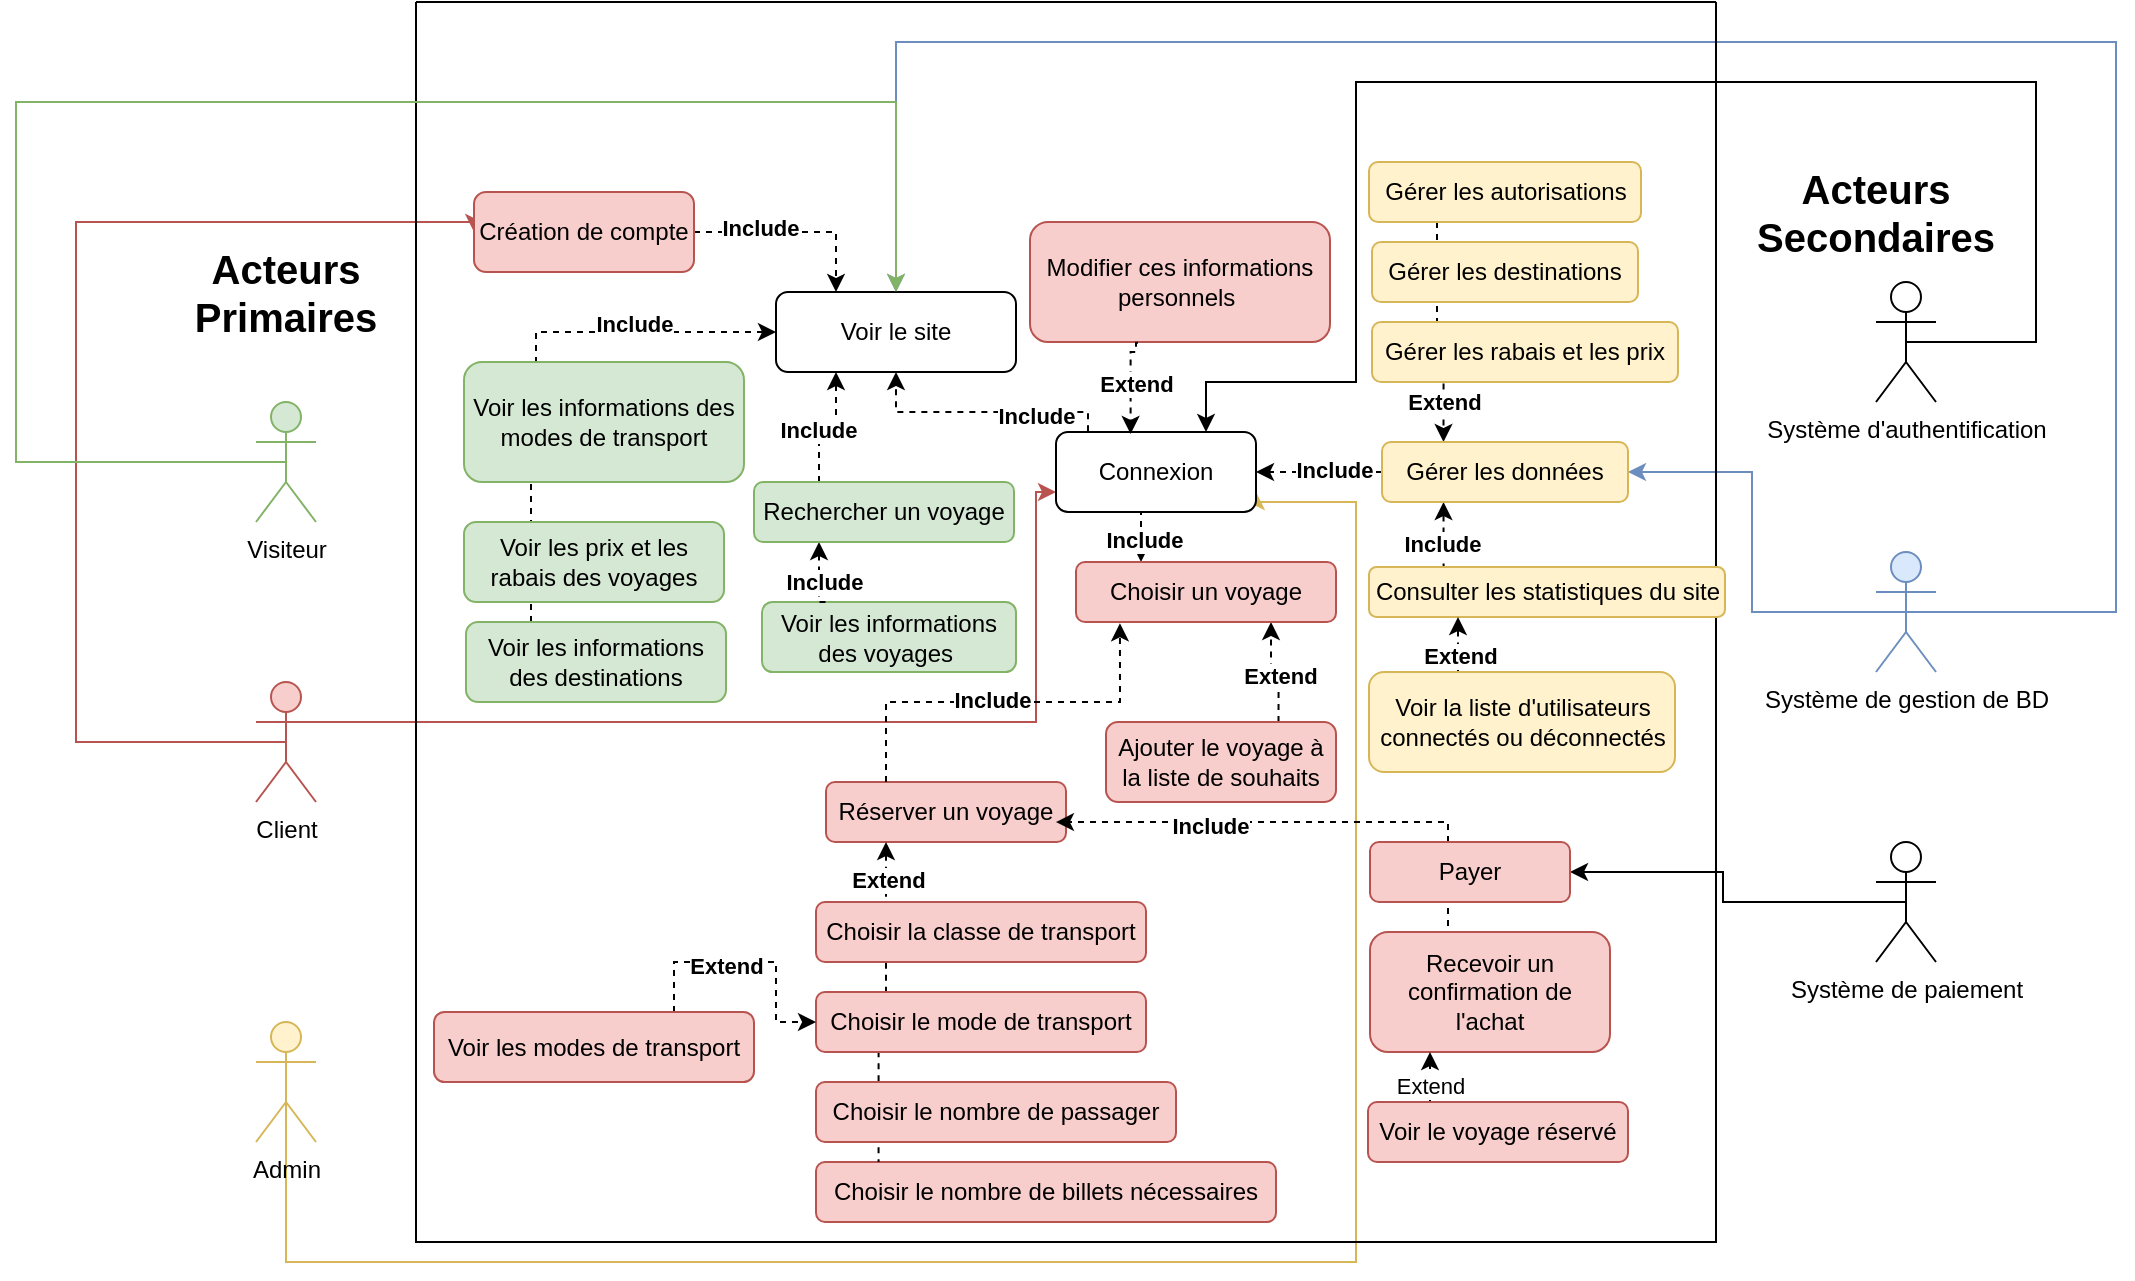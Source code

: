 <mxfile version="23.1.5" type="device">
  <diagram name="Page-1" id="5hqDxdcR1rn6AT74Ufsj">
    <mxGraphModel dx="2077" dy="713" grid="1" gridSize="10" guides="1" tooltips="1" connect="1" arrows="1" fold="1" page="1" pageScale="1" pageWidth="827" pageHeight="1169" math="0" shadow="0">
      <root>
        <mxCell id="0" />
        <mxCell id="1" parent="0" />
        <mxCell id="Tqtcr7QKP0PWOioKoyaP-237" style="edgeStyle=orthogonalEdgeStyle;rounded=0;orthogonalLoop=1;jettySize=auto;html=1;exitX=0.5;exitY=0.5;exitDx=0;exitDy=0;exitPerimeter=0;entryX=0;entryY=0.75;entryDx=0;entryDy=0;fillColor=#f8cecc;strokeColor=#b85450;" edge="1" parent="1" source="Tqtcr7QKP0PWOioKoyaP-3" target="Tqtcr7QKP0PWOioKoyaP-6">
          <mxGeometry relative="1" as="geometry">
            <Array as="points">
              <mxPoint x="185" y="480" />
              <mxPoint x="560" y="480" />
              <mxPoint x="560" y="365" />
            </Array>
          </mxGeometry>
        </mxCell>
        <mxCell id="Tqtcr7QKP0PWOioKoyaP-251" style="edgeStyle=orthogonalEdgeStyle;rounded=0;orthogonalLoop=1;jettySize=auto;html=1;exitX=0.5;exitY=0.5;exitDx=0;exitDy=0;exitPerimeter=0;entryX=0;entryY=0.5;entryDx=0;entryDy=0;fillColor=#f8cecc;strokeColor=#b85450;" edge="1" parent="1" source="Tqtcr7QKP0PWOioKoyaP-3" target="Tqtcr7QKP0PWOioKoyaP-7">
          <mxGeometry relative="1" as="geometry">
            <Array as="points">
              <mxPoint x="80" y="490" />
              <mxPoint x="80" y="230" />
              <mxPoint x="279" y="230" />
            </Array>
          </mxGeometry>
        </mxCell>
        <mxCell id="Tqtcr7QKP0PWOioKoyaP-3" value="Client" style="shape=umlActor;verticalLabelPosition=bottom;verticalAlign=top;html=1;outlineConnect=0;fillColor=#f8cecc;strokeColor=#b85450;" vertex="1" parent="1">
          <mxGeometry x="170" y="460" width="30" height="60" as="geometry" />
        </mxCell>
        <mxCell id="Tqtcr7QKP0PWOioKoyaP-238" style="edgeStyle=orthogonalEdgeStyle;rounded=0;orthogonalLoop=1;jettySize=auto;html=1;exitX=0.5;exitY=0.5;exitDx=0;exitDy=0;exitPerimeter=0;entryX=1;entryY=0.75;entryDx=0;entryDy=0;fillColor=#fff2cc;strokeColor=#d6b656;" edge="1" parent="1" source="Tqtcr7QKP0PWOioKoyaP-5" target="Tqtcr7QKP0PWOioKoyaP-6">
          <mxGeometry relative="1" as="geometry">
            <Array as="points">
              <mxPoint x="185" y="750" />
              <mxPoint x="720" y="750" />
              <mxPoint x="720" y="370" />
              <mxPoint x="670" y="370" />
            </Array>
          </mxGeometry>
        </mxCell>
        <mxCell id="Tqtcr7QKP0PWOioKoyaP-5" value="Admin" style="shape=umlActor;verticalLabelPosition=bottom;verticalAlign=top;html=1;outlineConnect=0;fillColor=#fff2cc;strokeColor=#d6b656;" vertex="1" parent="1">
          <mxGeometry x="170" y="630" width="30" height="60" as="geometry" />
        </mxCell>
        <mxCell id="Tqtcr7QKP0PWOioKoyaP-25" value="Acteurs Primaires" style="text;html=1;align=center;verticalAlign=middle;whiteSpace=wrap;rounded=0;strokeWidth=1;fontSize=20;fontStyle=1" vertex="1" parent="1">
          <mxGeometry x="155" y="250" width="60" height="30" as="geometry" />
        </mxCell>
        <mxCell id="Tqtcr7QKP0PWOioKoyaP-248" style="edgeStyle=orthogonalEdgeStyle;rounded=0;orthogonalLoop=1;jettySize=auto;html=1;exitX=0.5;exitY=0.5;exitDx=0;exitDy=0;exitPerimeter=0;entryX=0.75;entryY=0;entryDx=0;entryDy=0;" edge="1" parent="1" source="Tqtcr7QKP0PWOioKoyaP-30" target="Tqtcr7QKP0PWOioKoyaP-6">
          <mxGeometry relative="1" as="geometry">
            <Array as="points">
              <mxPoint x="1060" y="290" />
              <mxPoint x="1060" y="160" />
              <mxPoint x="720" y="160" />
              <mxPoint x="720" y="310" />
              <mxPoint x="645" y="310" />
            </Array>
          </mxGeometry>
        </mxCell>
        <mxCell id="Tqtcr7QKP0PWOioKoyaP-30" value="Système d&#39;authentification" style="shape=umlActor;verticalLabelPosition=bottom;verticalAlign=top;html=1;outlineConnect=0;" vertex="1" parent="1">
          <mxGeometry x="980" y="260" width="30" height="60" as="geometry" />
        </mxCell>
        <mxCell id="Tqtcr7QKP0PWOioKoyaP-34" value="Acteurs Secondaires" style="text;html=1;align=center;verticalAlign=middle;whiteSpace=wrap;rounded=0;fontSize=20;fontStyle=1" vertex="1" parent="1">
          <mxGeometry x="950" y="210" width="60" height="30" as="geometry" />
        </mxCell>
        <mxCell id="Tqtcr7QKP0PWOioKoyaP-245" style="edgeStyle=orthogonalEdgeStyle;rounded=0;orthogonalLoop=1;jettySize=auto;html=1;exitX=0.5;exitY=0.5;exitDx=0;exitDy=0;exitPerimeter=0;entryX=1;entryY=0.5;entryDx=0;entryDy=0;" edge="1" parent="1" source="Tqtcr7QKP0PWOioKoyaP-35" target="Tqtcr7QKP0PWOioKoyaP-89">
          <mxGeometry relative="1" as="geometry" />
        </mxCell>
        <mxCell id="Tqtcr7QKP0PWOioKoyaP-35" value="Système de paiement" style="shape=umlActor;verticalLabelPosition=bottom;verticalAlign=top;html=1;outlineConnect=0;" vertex="1" parent="1">
          <mxGeometry x="980" y="540" width="30" height="60" as="geometry" />
        </mxCell>
        <mxCell id="Tqtcr7QKP0PWOioKoyaP-246" style="edgeStyle=orthogonalEdgeStyle;rounded=0;orthogonalLoop=1;jettySize=auto;html=1;exitX=0.5;exitY=0.5;exitDx=0;exitDy=0;exitPerimeter=0;entryX=1;entryY=0.5;entryDx=0;entryDy=0;fillColor=#dae8fc;strokeColor=#6c8ebf;" edge="1" parent="1" source="Tqtcr7QKP0PWOioKoyaP-36" target="Tqtcr7QKP0PWOioKoyaP-101">
          <mxGeometry relative="1" as="geometry" />
        </mxCell>
        <mxCell id="Tqtcr7QKP0PWOioKoyaP-247" style="edgeStyle=orthogonalEdgeStyle;rounded=0;orthogonalLoop=1;jettySize=auto;html=1;exitX=0.5;exitY=0.5;exitDx=0;exitDy=0;exitPerimeter=0;entryX=0.5;entryY=0;entryDx=0;entryDy=0;fillColor=#dae8fc;strokeColor=#6c8ebf;" edge="1" parent="1" source="Tqtcr7QKP0PWOioKoyaP-36" target="Tqtcr7QKP0PWOioKoyaP-40">
          <mxGeometry relative="1" as="geometry">
            <Array as="points">
              <mxPoint x="1100" y="425" />
              <mxPoint x="1100" y="140" />
              <mxPoint x="490" y="140" />
            </Array>
          </mxGeometry>
        </mxCell>
        <mxCell id="Tqtcr7QKP0PWOioKoyaP-36" value="Système de gestion de BD" style="shape=umlActor;verticalLabelPosition=bottom;verticalAlign=top;html=1;outlineConnect=0;fillColor=#dae8fc;strokeColor=#6c8ebf;" vertex="1" parent="1">
          <mxGeometry x="980" y="395" width="30" height="60" as="geometry" />
        </mxCell>
        <mxCell id="Tqtcr7QKP0PWOioKoyaP-41" value="" style="swimlane;startSize=0;" vertex="1" parent="1">
          <mxGeometry x="250" y="120" width="650" height="620" as="geometry">
            <mxRectangle x="250" y="90" width="50" height="40" as="alternateBounds" />
          </mxGeometry>
        </mxCell>
        <mxCell id="Tqtcr7QKP0PWOioKoyaP-40" value="Voir le site" style="rounded=1;whiteSpace=wrap;html=1;" vertex="1" parent="Tqtcr7QKP0PWOioKoyaP-41">
          <mxGeometry x="180" y="145" width="120" height="40" as="geometry" />
        </mxCell>
        <mxCell id="Tqtcr7QKP0PWOioKoyaP-42" style="edgeStyle=orthogonalEdgeStyle;rounded=0;orthogonalLoop=1;jettySize=auto;html=1;exitX=0.25;exitY=0;exitDx=0;exitDy=0;entryX=0;entryY=0.5;entryDx=0;entryDy=0;dashed=1;" edge="1" parent="Tqtcr7QKP0PWOioKoyaP-41" source="Tqtcr7QKP0PWOioKoyaP-8" target="Tqtcr7QKP0PWOioKoyaP-40">
          <mxGeometry relative="1" as="geometry">
            <Array as="points">
              <mxPoint x="58" y="228" />
              <mxPoint x="60" y="228" />
              <mxPoint x="60" y="165" />
            </Array>
          </mxGeometry>
        </mxCell>
        <mxCell id="Tqtcr7QKP0PWOioKoyaP-66" value="&lt;b&gt;Include&lt;/b&gt;" style="edgeLabel;html=1;align=center;verticalAlign=middle;resizable=0;points=[];" vertex="1" connectable="0" parent="Tqtcr7QKP0PWOioKoyaP-42">
          <mxGeometry x="0.469" y="4" relative="1" as="geometry">
            <mxPoint as="offset" />
          </mxGeometry>
        </mxCell>
        <mxCell id="Tqtcr7QKP0PWOioKoyaP-8" value="Voir les informations des&amp;nbsp;destinations" style="rounded=1;whiteSpace=wrap;html=1;fillColor=#d5e8d4;strokeColor=#82b366;" vertex="1" parent="Tqtcr7QKP0PWOioKoyaP-41">
          <mxGeometry x="25" y="310" width="130" height="40" as="geometry" />
        </mxCell>
        <mxCell id="Tqtcr7QKP0PWOioKoyaP-24" value="Voir les informations des modes de transport" style="rounded=1;whiteSpace=wrap;html=1;fillColor=#d5e8d4;strokeColor=#82b366;" vertex="1" parent="Tqtcr7QKP0PWOioKoyaP-41">
          <mxGeometry x="24" y="180" width="140" height="60" as="geometry" />
        </mxCell>
        <mxCell id="Tqtcr7QKP0PWOioKoyaP-53" style="edgeStyle=orthogonalEdgeStyle;rounded=0;orthogonalLoop=1;jettySize=auto;html=1;exitX=1;exitY=0.5;exitDx=0;exitDy=0;entryX=0.25;entryY=0;entryDx=0;entryDy=0;dashed=1;" edge="1" parent="Tqtcr7QKP0PWOioKoyaP-41" source="Tqtcr7QKP0PWOioKoyaP-7" target="Tqtcr7QKP0PWOioKoyaP-40">
          <mxGeometry relative="1" as="geometry">
            <Array as="points">
              <mxPoint x="210" y="115" />
            </Array>
          </mxGeometry>
        </mxCell>
        <mxCell id="Tqtcr7QKP0PWOioKoyaP-68" value="&lt;b&gt;Include&lt;/b&gt;" style="edgeLabel;html=1;align=center;verticalAlign=middle;resizable=0;points=[];" vertex="1" connectable="0" parent="Tqtcr7QKP0PWOioKoyaP-53">
          <mxGeometry x="-0.346" y="2" relative="1" as="geometry">
            <mxPoint as="offset" />
          </mxGeometry>
        </mxCell>
        <mxCell id="Tqtcr7QKP0PWOioKoyaP-7" value="Création de compte" style="rounded=1;whiteSpace=wrap;html=1;fillColor=#f8cecc;strokeColor=#b85450;" vertex="1" parent="Tqtcr7QKP0PWOioKoyaP-41">
          <mxGeometry x="29" y="95" width="110" height="40" as="geometry" />
        </mxCell>
        <mxCell id="Tqtcr7QKP0PWOioKoyaP-9" value="Voir les prix et les rabais des voyages" style="rounded=1;whiteSpace=wrap;html=1;fillColor=#d5e8d4;strokeColor=#82b366;" vertex="1" parent="Tqtcr7QKP0PWOioKoyaP-41">
          <mxGeometry x="24" y="260" width="130" height="40" as="geometry" />
        </mxCell>
        <mxCell id="Tqtcr7QKP0PWOioKoyaP-99" style="edgeStyle=orthogonalEdgeStyle;rounded=0;orthogonalLoop=1;jettySize=auto;html=1;exitX=0.75;exitY=0;exitDx=0;exitDy=0;entryX=0.75;entryY=1;entryDx=0;entryDy=0;dashed=1;" edge="1" parent="Tqtcr7QKP0PWOioKoyaP-41" source="Tqtcr7QKP0PWOioKoyaP-16" target="Tqtcr7QKP0PWOioKoyaP-64">
          <mxGeometry relative="1" as="geometry" />
        </mxCell>
        <mxCell id="Tqtcr7QKP0PWOioKoyaP-100" value="&lt;b&gt;Extend&lt;/b&gt;" style="edgeLabel;html=1;align=center;verticalAlign=middle;resizable=0;points=[];" vertex="1" connectable="0" parent="Tqtcr7QKP0PWOioKoyaP-99">
          <mxGeometry x="-0.133" relative="1" as="geometry">
            <mxPoint as="offset" />
          </mxGeometry>
        </mxCell>
        <mxCell id="Tqtcr7QKP0PWOioKoyaP-16" value="Ajouter le voyage à la liste de souhaits" style="rounded=1;whiteSpace=wrap;html=1;fillColor=#f8cecc;strokeColor=#b85450;" vertex="1" parent="Tqtcr7QKP0PWOioKoyaP-41">
          <mxGeometry x="345" y="360" width="115" height="40" as="geometry" />
        </mxCell>
        <mxCell id="Tqtcr7QKP0PWOioKoyaP-72" style="edgeStyle=orthogonalEdgeStyle;rounded=0;orthogonalLoop=1;jettySize=auto;html=1;exitX=0.25;exitY=0;exitDx=0;exitDy=0;entryX=0.25;entryY=1;entryDx=0;entryDy=0;dashed=1;" edge="1" parent="Tqtcr7QKP0PWOioKoyaP-41" source="Tqtcr7QKP0PWOioKoyaP-73" target="Tqtcr7QKP0PWOioKoyaP-40">
          <mxGeometry relative="1" as="geometry" />
        </mxCell>
        <mxCell id="Tqtcr7QKP0PWOioKoyaP-75" value="&lt;b&gt;Include&lt;/b&gt;" style="edgeLabel;html=1;align=center;verticalAlign=middle;resizable=0;points=[];" vertex="1" connectable="0" parent="Tqtcr7QKP0PWOioKoyaP-72">
          <mxGeometry x="-0.178" y="1" relative="1" as="geometry">
            <mxPoint as="offset" />
          </mxGeometry>
        </mxCell>
        <mxCell id="Tqtcr7QKP0PWOioKoyaP-47" value="Voir les informations des voyages&amp;nbsp;" style="rounded=1;whiteSpace=wrap;html=1;fillColor=#d5e8d4;strokeColor=#82b366;" vertex="1" parent="Tqtcr7QKP0PWOioKoyaP-41">
          <mxGeometry x="173" y="300" width="127" height="35" as="geometry" />
        </mxCell>
        <mxCell id="Tqtcr7QKP0PWOioKoyaP-26" value="Modifier ces informations personnels&amp;nbsp;" style="rounded=1;whiteSpace=wrap;html=1;fillColor=#f8cecc;strokeColor=#b85450;" vertex="1" parent="Tqtcr7QKP0PWOioKoyaP-41">
          <mxGeometry x="307" y="110" width="150" height="60" as="geometry" />
        </mxCell>
        <mxCell id="Tqtcr7QKP0PWOioKoyaP-54" style="edgeStyle=orthogonalEdgeStyle;rounded=0;orthogonalLoop=1;jettySize=auto;html=1;exitX=0.16;exitY=-0.008;exitDx=0;exitDy=0;entryX=0.5;entryY=1;entryDx=0;entryDy=0;exitPerimeter=0;dashed=1;" edge="1" parent="Tqtcr7QKP0PWOioKoyaP-41" source="Tqtcr7QKP0PWOioKoyaP-6" target="Tqtcr7QKP0PWOioKoyaP-40">
          <mxGeometry relative="1" as="geometry">
            <Array as="points">
              <mxPoint x="336" y="205" />
              <mxPoint x="240" y="205" />
            </Array>
          </mxGeometry>
        </mxCell>
        <mxCell id="Tqtcr7QKP0PWOioKoyaP-67" value="&lt;b&gt;Include&lt;/b&gt;" style="edgeLabel;html=1;align=center;verticalAlign=middle;resizable=0;points=[];" vertex="1" connectable="0" parent="Tqtcr7QKP0PWOioKoyaP-54">
          <mxGeometry x="-0.432" y="2" relative="1" as="geometry">
            <mxPoint as="offset" />
          </mxGeometry>
        </mxCell>
        <mxCell id="Tqtcr7QKP0PWOioKoyaP-240" style="edgeStyle=orthogonalEdgeStyle;rounded=0;orthogonalLoop=1;jettySize=auto;html=1;exitX=0.5;exitY=1;exitDx=0;exitDy=0;entryX=0.25;entryY=0;entryDx=0;entryDy=0;dashed=1;" edge="1" parent="Tqtcr7QKP0PWOioKoyaP-41" source="Tqtcr7QKP0PWOioKoyaP-6" target="Tqtcr7QKP0PWOioKoyaP-64">
          <mxGeometry relative="1" as="geometry" />
        </mxCell>
        <mxCell id="Tqtcr7QKP0PWOioKoyaP-241" value="&lt;b&gt;Include&lt;/b&gt;" style="edgeLabel;html=1;align=center;verticalAlign=middle;resizable=0;points=[];" vertex="1" connectable="0" parent="Tqtcr7QKP0PWOioKoyaP-240">
          <mxGeometry x="0.262" y="1" relative="1" as="geometry">
            <mxPoint y="1" as="offset" />
          </mxGeometry>
        </mxCell>
        <mxCell id="Tqtcr7QKP0PWOioKoyaP-6" value="Connexion" style="rounded=1;whiteSpace=wrap;html=1;" vertex="1" parent="Tqtcr7QKP0PWOioKoyaP-41">
          <mxGeometry x="320" y="215" width="100" height="40" as="geometry" />
        </mxCell>
        <mxCell id="Tqtcr7QKP0PWOioKoyaP-13" value="Réserver un voyage" style="rounded=1;whiteSpace=wrap;html=1;fillColor=#f8cecc;strokeColor=#b85450;" vertex="1" parent="Tqtcr7QKP0PWOioKoyaP-41">
          <mxGeometry x="205" y="390" width="120" height="30" as="geometry" />
        </mxCell>
        <mxCell id="Tqtcr7QKP0PWOioKoyaP-55" style="edgeStyle=orthogonalEdgeStyle;rounded=0;orthogonalLoop=1;jettySize=auto;html=1;exitX=0.36;exitY=1.006;exitDx=0;exitDy=0;entryX=0.373;entryY=0.025;entryDx=0;entryDy=0;entryPerimeter=0;dashed=1;exitPerimeter=0;" edge="1" parent="Tqtcr7QKP0PWOioKoyaP-41" source="Tqtcr7QKP0PWOioKoyaP-26" target="Tqtcr7QKP0PWOioKoyaP-6">
          <mxGeometry relative="1" as="geometry">
            <Array as="points">
              <mxPoint x="360" y="170" />
              <mxPoint x="360" y="175" />
              <mxPoint x="357" y="175" />
            </Array>
          </mxGeometry>
        </mxCell>
        <mxCell id="Tqtcr7QKP0PWOioKoyaP-78" value="&lt;b&gt;Extend&lt;/b&gt;" style="edgeLabel;html=1;align=center;verticalAlign=middle;resizable=0;points=[];" vertex="1" connectable="0" parent="Tqtcr7QKP0PWOioKoyaP-55">
          <mxGeometry x="-0.017" y="2" relative="1" as="geometry">
            <mxPoint as="offset" />
          </mxGeometry>
        </mxCell>
        <mxCell id="Tqtcr7QKP0PWOioKoyaP-14" value="Choisir le nombre de billets nécessaires" style="rounded=1;whiteSpace=wrap;html=1;fillColor=#f8cecc;strokeColor=#b85450;" vertex="1" parent="Tqtcr7QKP0PWOioKoyaP-41">
          <mxGeometry x="200" y="580" width="230" height="30" as="geometry" />
        </mxCell>
        <mxCell id="Tqtcr7QKP0PWOioKoyaP-56" value="" style="edgeStyle=orthogonalEdgeStyle;rounded=0;orthogonalLoop=1;jettySize=auto;html=1;exitX=0.25;exitY=1;exitDx=0;exitDy=0;dashed=1;entryX=0.136;entryY=0;entryDx=0;entryDy=0;entryPerimeter=0;startArrow=classic;startFill=1;endArrow=none;endFill=0;" edge="1" parent="Tqtcr7QKP0PWOioKoyaP-41" source="Tqtcr7QKP0PWOioKoyaP-13" target="Tqtcr7QKP0PWOioKoyaP-14">
          <mxGeometry relative="1" as="geometry">
            <mxPoint x="230" y="490" as="targetPoint" />
          </mxGeometry>
        </mxCell>
        <mxCell id="Tqtcr7QKP0PWOioKoyaP-60" value="&lt;b&gt;Extend&lt;/b&gt;" style="edgeLabel;html=1;align=center;verticalAlign=middle;resizable=0;points=[];" vertex="1" connectable="0" parent="Tqtcr7QKP0PWOioKoyaP-56">
          <mxGeometry x="-0.768" y="1" relative="1" as="geometry">
            <mxPoint as="offset" />
          </mxGeometry>
        </mxCell>
        <mxCell id="Tqtcr7QKP0PWOioKoyaP-15" value="Choisir la classe de transport" style="rounded=1;whiteSpace=wrap;html=1;fillColor=#f8cecc;strokeColor=#b85450;" vertex="1" parent="Tqtcr7QKP0PWOioKoyaP-41">
          <mxGeometry x="200" y="450" width="165" height="30" as="geometry" />
        </mxCell>
        <mxCell id="Tqtcr7QKP0PWOioKoyaP-17" value="Choisir le mode de transport" style="rounded=1;whiteSpace=wrap;html=1;fillColor=#f8cecc;strokeColor=#b85450;" vertex="1" parent="Tqtcr7QKP0PWOioKoyaP-41">
          <mxGeometry x="200" y="495" width="165" height="30" as="geometry" />
        </mxCell>
        <mxCell id="Tqtcr7QKP0PWOioKoyaP-62" style="edgeStyle=orthogonalEdgeStyle;rounded=0;orthogonalLoop=1;jettySize=auto;html=1;exitX=0.75;exitY=0;exitDx=0;exitDy=0;entryX=0;entryY=0.5;entryDx=0;entryDy=0;dashed=1;" edge="1" parent="Tqtcr7QKP0PWOioKoyaP-41" source="Tqtcr7QKP0PWOioKoyaP-22" target="Tqtcr7QKP0PWOioKoyaP-17">
          <mxGeometry relative="1" as="geometry">
            <Array as="points">
              <mxPoint x="129" y="480" />
              <mxPoint x="180" y="480" />
              <mxPoint x="180" y="510" />
            </Array>
          </mxGeometry>
        </mxCell>
        <mxCell id="Tqtcr7QKP0PWOioKoyaP-63" value="&lt;b&gt;Extend&lt;/b&gt;" style="edgeLabel;html=1;align=center;verticalAlign=middle;resizable=0;points=[];" vertex="1" connectable="0" parent="Tqtcr7QKP0PWOioKoyaP-62">
          <mxGeometry x="-0.2" y="-2" relative="1" as="geometry">
            <mxPoint as="offset" />
          </mxGeometry>
        </mxCell>
        <mxCell id="Tqtcr7QKP0PWOioKoyaP-22" value="Voir les modes de transport" style="rounded=1;whiteSpace=wrap;html=1;fillColor=#f8cecc;strokeColor=#b85450;" vertex="1" parent="Tqtcr7QKP0PWOioKoyaP-41">
          <mxGeometry x="9" y="505" width="160" height="35" as="geometry" />
        </mxCell>
        <mxCell id="Tqtcr7QKP0PWOioKoyaP-64" value="Choisir un voyage" style="rounded=1;whiteSpace=wrap;html=1;fillColor=#f8cecc;strokeColor=#b85450;" vertex="1" parent="Tqtcr7QKP0PWOioKoyaP-41">
          <mxGeometry x="330" y="280" width="130" height="30" as="geometry" />
        </mxCell>
        <mxCell id="Tqtcr7QKP0PWOioKoyaP-165" style="edgeStyle=orthogonalEdgeStyle;rounded=0;orthogonalLoop=1;jettySize=auto;html=1;exitX=0.25;exitY=0;exitDx=0;exitDy=0;entryX=0.25;entryY=1;entryDx=0;entryDy=0;dashed=1;" edge="1" parent="Tqtcr7QKP0PWOioKoyaP-41" source="Tqtcr7QKP0PWOioKoyaP-37" target="Tqtcr7QKP0PWOioKoyaP-101">
          <mxGeometry relative="1" as="geometry" />
        </mxCell>
        <mxCell id="Tqtcr7QKP0PWOioKoyaP-166" value="&lt;b&gt;Include&lt;/b&gt;" style="edgeLabel;html=1;align=center;verticalAlign=middle;resizable=0;points=[];" vertex="1" connectable="0" parent="Tqtcr7QKP0PWOioKoyaP-165">
          <mxGeometry x="-0.075" y="1" relative="1" as="geometry">
            <mxPoint as="offset" />
          </mxGeometry>
        </mxCell>
        <mxCell id="Tqtcr7QKP0PWOioKoyaP-37" value="Consulter les statistiques du site" style="rounded=1;whiteSpace=wrap;html=1;fillColor=#fff2cc;strokeColor=#d6b656;" vertex="1" parent="Tqtcr7QKP0PWOioKoyaP-41">
          <mxGeometry x="476.5" y="282.5" width="178" height="25" as="geometry" />
        </mxCell>
        <mxCell id="Tqtcr7QKP0PWOioKoyaP-74" value="" style="edgeStyle=orthogonalEdgeStyle;rounded=0;orthogonalLoop=1;jettySize=auto;html=1;exitX=0.25;exitY=0;exitDx=0;exitDy=0;entryX=0.25;entryY=1;entryDx=0;entryDy=0;dashed=1;" edge="1" parent="Tqtcr7QKP0PWOioKoyaP-41" source="Tqtcr7QKP0PWOioKoyaP-47" target="Tqtcr7QKP0PWOioKoyaP-73">
          <mxGeometry relative="1" as="geometry">
            <mxPoint x="462" y="350" as="sourcePoint" />
            <mxPoint x="460" y="275" as="targetPoint" />
          </mxGeometry>
        </mxCell>
        <mxCell id="Tqtcr7QKP0PWOioKoyaP-76" value="&lt;b&gt;Include&lt;/b&gt;" style="edgeLabel;html=1;align=center;verticalAlign=middle;resizable=0;points=[];" vertex="1" connectable="0" parent="Tqtcr7QKP0PWOioKoyaP-74">
          <mxGeometry x="-0.165" y="-2" relative="1" as="geometry">
            <mxPoint as="offset" />
          </mxGeometry>
        </mxCell>
        <mxCell id="Tqtcr7QKP0PWOioKoyaP-73" value="Rechercher un voyage" style="rounded=1;whiteSpace=wrap;html=1;fillColor=#d5e8d4;strokeColor=#82b366;" vertex="1" parent="Tqtcr7QKP0PWOioKoyaP-41">
          <mxGeometry x="169" y="240" width="130" height="30" as="geometry" />
        </mxCell>
        <mxCell id="Tqtcr7QKP0PWOioKoyaP-82" style="edgeStyle=orthogonalEdgeStyle;rounded=0;orthogonalLoop=1;jettySize=auto;html=1;exitX=0.25;exitY=0;exitDx=0;exitDy=0;entryX=0.169;entryY=1.022;entryDx=0;entryDy=0;entryPerimeter=0;dashed=1;" edge="1" parent="Tqtcr7QKP0PWOioKoyaP-41" source="Tqtcr7QKP0PWOioKoyaP-13" target="Tqtcr7QKP0PWOioKoyaP-64">
          <mxGeometry relative="1" as="geometry" />
        </mxCell>
        <mxCell id="Tqtcr7QKP0PWOioKoyaP-85" value="&lt;b&gt;Include&lt;/b&gt;" style="edgeLabel;html=1;align=center;verticalAlign=middle;resizable=0;points=[];" vertex="1" connectable="0" parent="Tqtcr7QKP0PWOioKoyaP-82">
          <mxGeometry x="-0.053" y="1" relative="1" as="geometry">
            <mxPoint as="offset" />
          </mxGeometry>
        </mxCell>
        <mxCell id="Tqtcr7QKP0PWOioKoyaP-87" style="edgeStyle=orthogonalEdgeStyle;rounded=0;orthogonalLoop=1;jettySize=auto;html=1;exitX=0.25;exitY=0;exitDx=0;exitDy=0;dashed=1;entryX=0.958;entryY=0.667;entryDx=0;entryDy=0;entryPerimeter=0;" edge="1" parent="Tqtcr7QKP0PWOioKoyaP-41" source="Tqtcr7QKP0PWOioKoyaP-86" target="Tqtcr7QKP0PWOioKoyaP-13">
          <mxGeometry relative="1" as="geometry">
            <mxPoint x="330" y="420" as="targetPoint" />
            <Array as="points">
              <mxPoint x="516" y="465" />
              <mxPoint x="516" y="410" />
            </Array>
          </mxGeometry>
        </mxCell>
        <mxCell id="Tqtcr7QKP0PWOioKoyaP-90" value="&lt;b&gt;Include&lt;/b&gt;" style="edgeLabel;html=1;align=center;verticalAlign=middle;resizable=0;points=[];" vertex="1" connectable="0" parent="Tqtcr7QKP0PWOioKoyaP-87">
          <mxGeometry x="0.408" y="2" relative="1" as="geometry">
            <mxPoint as="offset" />
          </mxGeometry>
        </mxCell>
        <mxCell id="Tqtcr7QKP0PWOioKoyaP-86" value="Recevoir un confirmation de l&#39;achat" style="rounded=1;whiteSpace=wrap;html=1;fillColor=#f8cecc;strokeColor=#b85450;" vertex="1" parent="Tqtcr7QKP0PWOioKoyaP-41">
          <mxGeometry x="477" y="465" width="120" height="60" as="geometry" />
        </mxCell>
        <mxCell id="Tqtcr7QKP0PWOioKoyaP-89" value="Payer" style="rounded=1;whiteSpace=wrap;html=1;fillColor=#f8cecc;strokeColor=#b85450;" vertex="1" parent="Tqtcr7QKP0PWOioKoyaP-41">
          <mxGeometry x="477" y="420" width="100" height="30" as="geometry" />
        </mxCell>
        <mxCell id="Tqtcr7QKP0PWOioKoyaP-243" style="edgeStyle=orthogonalEdgeStyle;rounded=0;orthogonalLoop=1;jettySize=auto;html=1;exitX=0.25;exitY=0;exitDx=0;exitDy=0;entryX=0.25;entryY=1;entryDx=0;entryDy=0;dashed=1;" edge="1" parent="Tqtcr7QKP0PWOioKoyaP-41" source="Tqtcr7QKP0PWOioKoyaP-94" target="Tqtcr7QKP0PWOioKoyaP-86">
          <mxGeometry relative="1" as="geometry" />
        </mxCell>
        <mxCell id="Tqtcr7QKP0PWOioKoyaP-244" value="Extend" style="edgeLabel;html=1;align=center;verticalAlign=middle;resizable=0;points=[];" vertex="1" connectable="0" parent="Tqtcr7QKP0PWOioKoyaP-243">
          <mxGeometry x="-0.233" relative="1" as="geometry">
            <mxPoint as="offset" />
          </mxGeometry>
        </mxCell>
        <mxCell id="Tqtcr7QKP0PWOioKoyaP-94" value="Voir le voyage réservé" style="rounded=1;whiteSpace=wrap;html=1;fillColor=#f8cecc;strokeColor=#b85450;" vertex="1" parent="Tqtcr7QKP0PWOioKoyaP-41">
          <mxGeometry x="476" y="550" width="130" height="30" as="geometry" />
        </mxCell>
        <mxCell id="Tqtcr7QKP0PWOioKoyaP-171" style="edgeStyle=orthogonalEdgeStyle;rounded=0;orthogonalLoop=1;jettySize=auto;html=1;exitX=0.25;exitY=1;exitDx=0;exitDy=0;entryX=0.25;entryY=0;entryDx=0;entryDy=0;dashed=1;" edge="1" parent="Tqtcr7QKP0PWOioKoyaP-41" source="Tqtcr7QKP0PWOioKoyaP-21" target="Tqtcr7QKP0PWOioKoyaP-101">
          <mxGeometry relative="1" as="geometry" />
        </mxCell>
        <mxCell id="Tqtcr7QKP0PWOioKoyaP-172" value="&lt;b&gt;Extend&lt;/b&gt;" style="edgeLabel;html=1;align=center;verticalAlign=middle;resizable=0;points=[];" vertex="1" connectable="0" parent="Tqtcr7QKP0PWOioKoyaP-171">
          <mxGeometry x="0.647" relative="1" as="geometry">
            <mxPoint as="offset" />
          </mxGeometry>
        </mxCell>
        <mxCell id="Tqtcr7QKP0PWOioKoyaP-21" value="Gérer les autorisations" style="rounded=1;whiteSpace=wrap;html=1;fillColor=#fff2cc;strokeColor=#d6b656;" vertex="1" parent="Tqtcr7QKP0PWOioKoyaP-41">
          <mxGeometry x="476.5" y="80" width="136" height="30" as="geometry" />
        </mxCell>
        <mxCell id="Tqtcr7QKP0PWOioKoyaP-102" style="edgeStyle=orthogonalEdgeStyle;rounded=0;orthogonalLoop=1;jettySize=auto;html=1;exitX=0;exitY=0.5;exitDx=0;exitDy=0;entryX=1;entryY=0.5;entryDx=0;entryDy=0;dashed=1;" edge="1" parent="Tqtcr7QKP0PWOioKoyaP-41" source="Tqtcr7QKP0PWOioKoyaP-101" target="Tqtcr7QKP0PWOioKoyaP-6">
          <mxGeometry relative="1" as="geometry" />
        </mxCell>
        <mxCell id="Tqtcr7QKP0PWOioKoyaP-107" value="&lt;b&gt;Include&lt;/b&gt;" style="edgeLabel;html=1;align=center;verticalAlign=middle;resizable=0;points=[];" vertex="1" connectable="0" parent="Tqtcr7QKP0PWOioKoyaP-102">
          <mxGeometry x="-0.222" y="-1" relative="1" as="geometry">
            <mxPoint as="offset" />
          </mxGeometry>
        </mxCell>
        <mxCell id="Tqtcr7QKP0PWOioKoyaP-101" value="Gérer les données" style="rounded=1;whiteSpace=wrap;html=1;fillColor=#fff2cc;strokeColor=#d6b656;" vertex="1" parent="Tqtcr7QKP0PWOioKoyaP-41">
          <mxGeometry x="483" y="220" width="123" height="30" as="geometry" />
        </mxCell>
        <mxCell id="Tqtcr7QKP0PWOioKoyaP-104" value="Gérer les rabais et les prix" style="rounded=1;whiteSpace=wrap;html=1;fillColor=#fff2cc;strokeColor=#d6b656;" vertex="1" parent="Tqtcr7QKP0PWOioKoyaP-41">
          <mxGeometry x="478" y="160" width="153" height="30" as="geometry" />
        </mxCell>
        <mxCell id="Tqtcr7QKP0PWOioKoyaP-105" value="Gérer les destinations" style="rounded=1;whiteSpace=wrap;html=1;fillColor=#fff2cc;strokeColor=#d6b656;" vertex="1" parent="Tqtcr7QKP0PWOioKoyaP-41">
          <mxGeometry x="478" y="120" width="133" height="30" as="geometry" />
        </mxCell>
        <mxCell id="Tqtcr7QKP0PWOioKoyaP-169" style="edgeStyle=orthogonalEdgeStyle;rounded=0;orthogonalLoop=1;jettySize=auto;html=1;exitX=0.25;exitY=0;exitDx=0;exitDy=0;entryX=0.25;entryY=1;entryDx=0;entryDy=0;dashed=1;" edge="1" parent="Tqtcr7QKP0PWOioKoyaP-41" source="Tqtcr7QKP0PWOioKoyaP-18" target="Tqtcr7QKP0PWOioKoyaP-37">
          <mxGeometry relative="1" as="geometry" />
        </mxCell>
        <mxCell id="Tqtcr7QKP0PWOioKoyaP-170" value="&lt;b&gt;Extend&lt;/b&gt;" style="edgeLabel;html=1;align=center;verticalAlign=middle;resizable=0;points=[];" vertex="1" connectable="0" parent="Tqtcr7QKP0PWOioKoyaP-169">
          <mxGeometry x="-0.116" y="-1" relative="1" as="geometry">
            <mxPoint as="offset" />
          </mxGeometry>
        </mxCell>
        <mxCell id="Tqtcr7QKP0PWOioKoyaP-18" value="Voir la liste d&#39;utilisateurs connectés ou déconnectés" style="rounded=1;whiteSpace=wrap;html=1;fillColor=#fff2cc;strokeColor=#d6b656;" vertex="1" parent="Tqtcr7QKP0PWOioKoyaP-41">
          <mxGeometry x="476.5" y="335" width="153" height="50" as="geometry" />
        </mxCell>
        <mxCell id="Tqtcr7QKP0PWOioKoyaP-239" value="Choisir le nombre de passager" style="rounded=1;whiteSpace=wrap;html=1;fillColor=#f8cecc;strokeColor=#b85450;" vertex="1" parent="Tqtcr7QKP0PWOioKoyaP-41">
          <mxGeometry x="200" y="540" width="180" height="30" as="geometry" />
        </mxCell>
        <mxCell id="Tqtcr7QKP0PWOioKoyaP-236" style="edgeStyle=orthogonalEdgeStyle;rounded=0;orthogonalLoop=1;jettySize=auto;html=1;exitX=0.5;exitY=0.5;exitDx=0;exitDy=0;exitPerimeter=0;entryX=0.5;entryY=0;entryDx=0;entryDy=0;fillColor=#d5e8d4;strokeColor=#82b366;" edge="1" parent="1" source="Tqtcr7QKP0PWOioKoyaP-43" target="Tqtcr7QKP0PWOioKoyaP-40">
          <mxGeometry relative="1" as="geometry">
            <Array as="points">
              <mxPoint x="50" y="350" />
              <mxPoint x="50" y="170" />
              <mxPoint x="490" y="170" />
            </Array>
          </mxGeometry>
        </mxCell>
        <mxCell id="Tqtcr7QKP0PWOioKoyaP-43" value="Visiteur" style="shape=umlActor;verticalLabelPosition=bottom;verticalAlign=top;html=1;outlineConnect=0;fillColor=#d5e8d4;strokeColor=#82b366;" vertex="1" parent="1">
          <mxGeometry x="170" y="320" width="30" height="60" as="geometry" />
        </mxCell>
      </root>
    </mxGraphModel>
  </diagram>
</mxfile>
